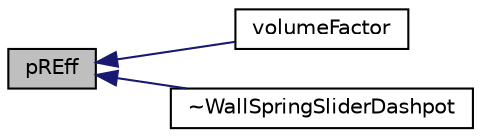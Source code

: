 digraph "pREff"
{
  bgcolor="transparent";
  edge [fontname="Helvetica",fontsize="10",labelfontname="Helvetica",labelfontsize="10"];
  node [fontname="Helvetica",fontsize="10",shape=record];
  rankdir="LR";
  Node1 [label="pREff",height=0.2,width=0.4,color="black", fillcolor="grey75", style="filled", fontcolor="black"];
  Node1 -> Node2 [dir="back",color="midnightblue",fontsize="10",style="solid",fontname="Helvetica"];
  Node2 [label="volumeFactor",height=0.2,width=0.4,color="black",URL="$a02949.html#a21f84cb94d19a52abeffae77156a5458",tooltip="Return the volumeFactor. "];
  Node1 -> Node3 [dir="back",color="midnightblue",fontsize="10",style="solid",fontname="Helvetica"];
  Node3 [label="~WallSpringSliderDashpot",height=0.2,width=0.4,color="black",URL="$a02949.html#a051457adfc5b915f460ddeb758c1df6c",tooltip="Destructor. "];
}
